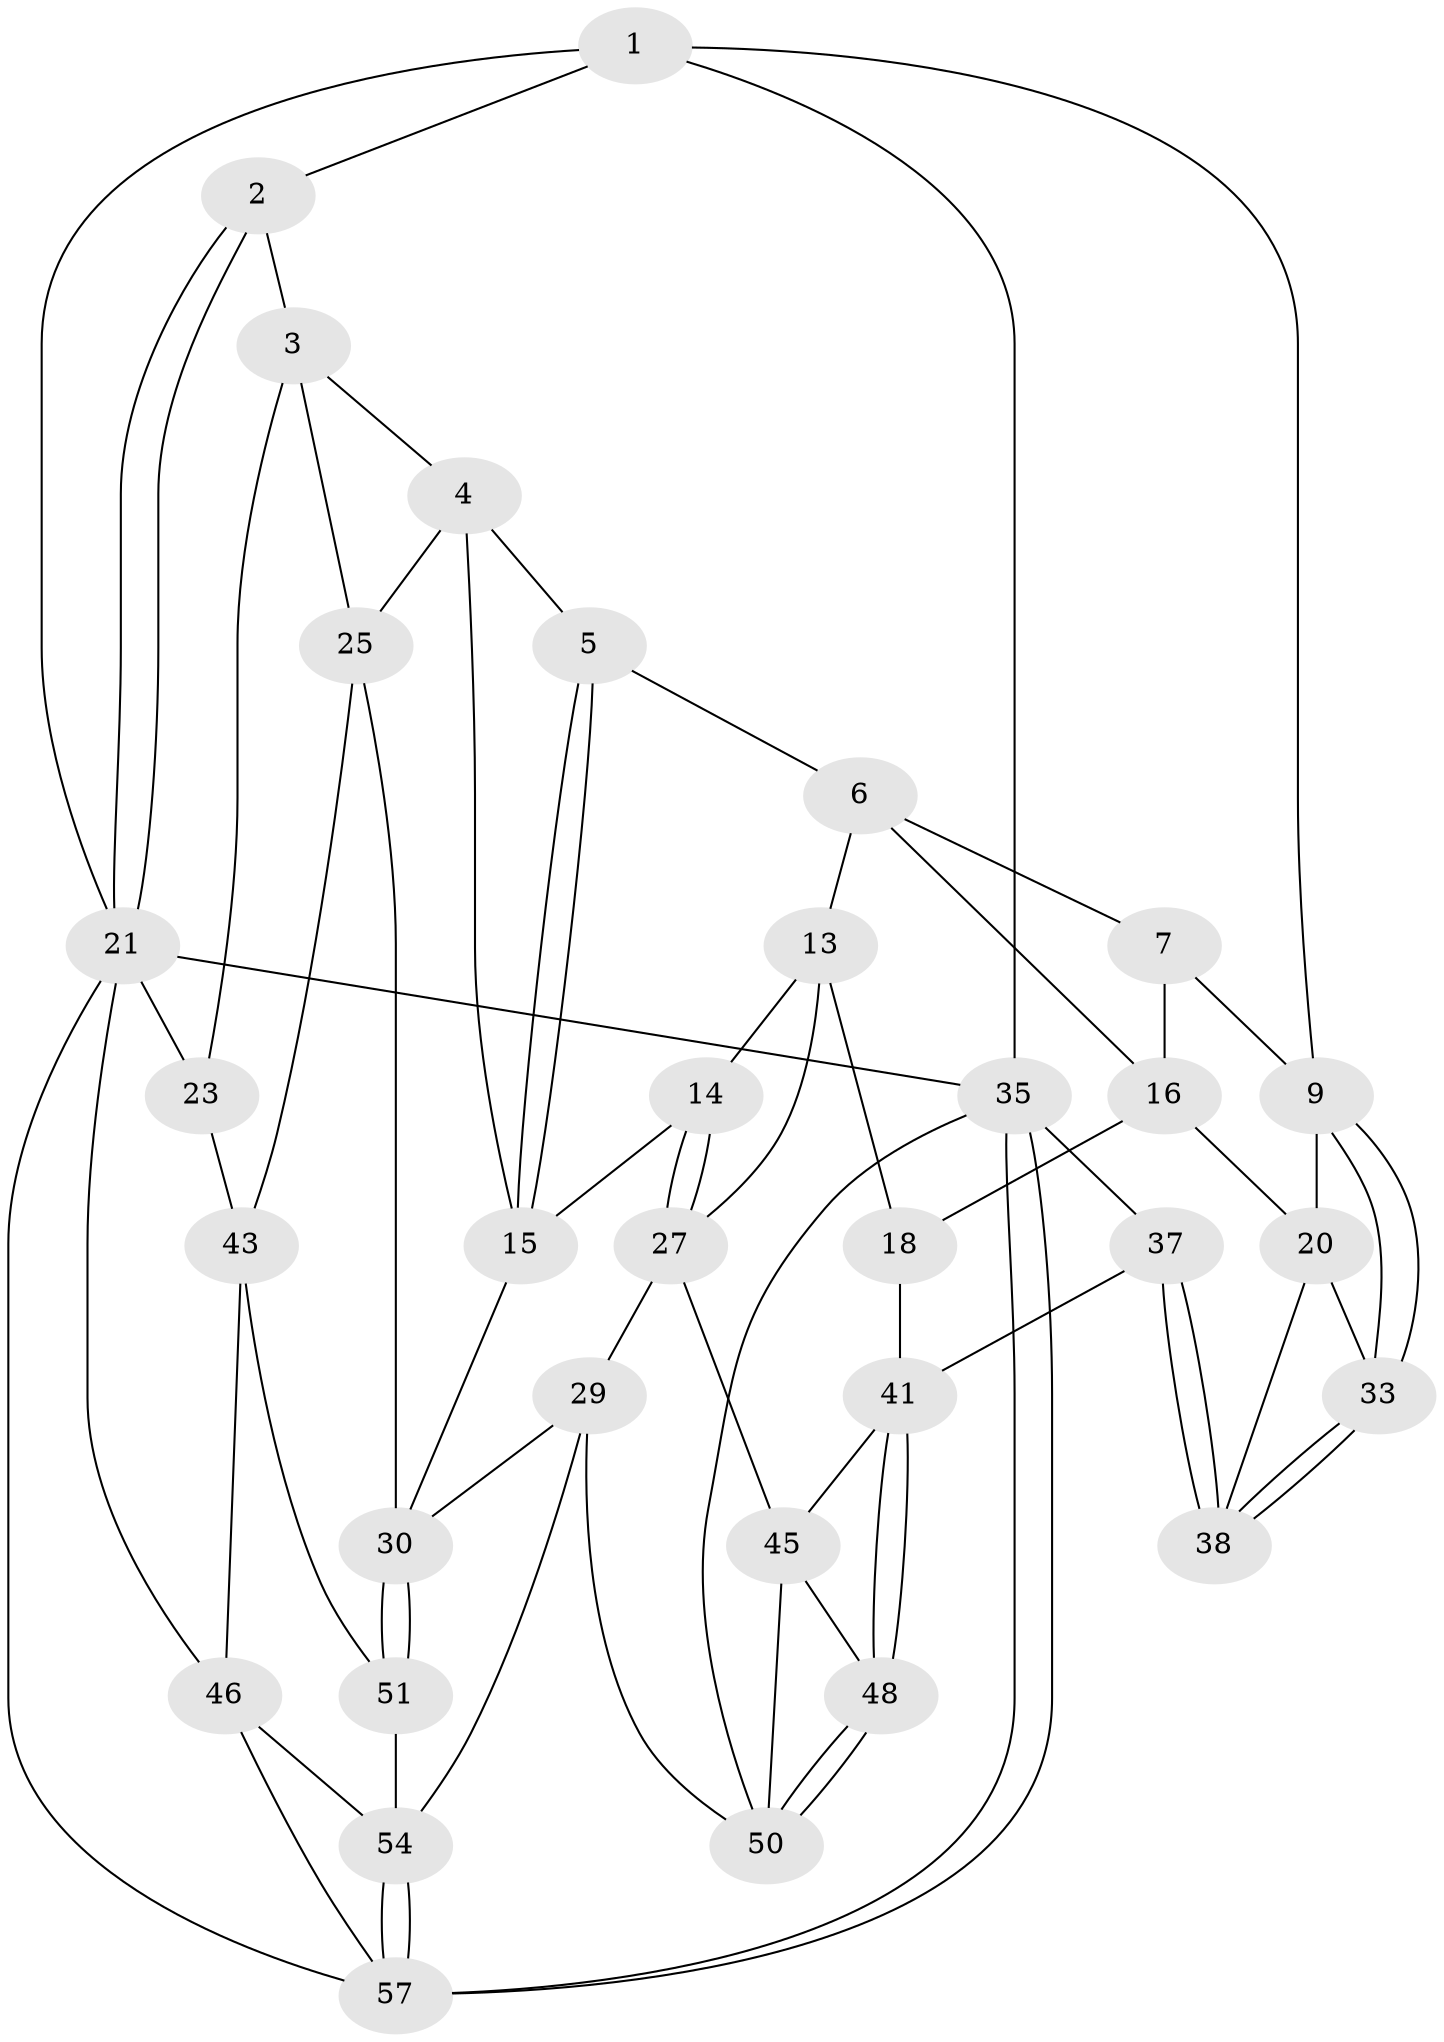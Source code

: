 // original degree distribution, {3: 0.034482758620689655, 4: 0.20689655172413793, 5: 0.5862068965517241, 6: 0.1724137931034483}
// Generated by graph-tools (version 1.1) at 2025/11/02/27/25 16:11:58]
// undirected, 33 vertices, 73 edges
graph export_dot {
graph [start="1"]
  node [color=gray90,style=filled];
  1 [pos="+0.7004926954800853+0",super="+8"];
  2 [pos="+0.003125648203110139+0"];
  3 [pos="+0.04763012898475052+0",super="+22"];
  4 [pos="+0.17305395555680023+0",super="+24"];
  5 [pos="+0.5157355822602081+0.11920080356701289"];
  6 [pos="+0.6002630000532432+0.10757365542233849",super="+12"];
  7 [pos="+0.653747755251684+0.037077442847945605",super="+11"];
  9 [pos="+1+0",super="+10"];
  13 [pos="+0.620787678300397+0.2488598390964852",super="+19"];
  14 [pos="+0.46909446009426553+0.33551024735611945"];
  15 [pos="+0.4585228982313442+0.3298636580322441",super="+26"];
  16 [pos="+0.6992745753180375+0.21798121065729648",super="+17"];
  18 [pos="+0.7502453797563506+0.41447107526896676"];
  20 [pos="+0.8121054239019121+0.3599514846759731",super="+34"];
  21 [pos="+0+0",super="+47"];
  23 [pos="+0+0.3387668178046716"];
  25 [pos="+0.11232469794986302+0.40511327000683883",super="+32"];
  27 [pos="+0.49417803833484886+0.3732303531147296",super="+28"];
  29 [pos="+0.4912994755121943+0.5903726063633847",super="+53"];
  30 [pos="+0.4541925598867265+0.6144850747947471",super="+31"];
  33 [pos="+1+0.0048703665706898375"];
  35 [pos="+1+1",super="+36"];
  37 [pos="+1+0.8702909632334247",super="+40"];
  38 [pos="+1+0.4624370001550348",super="+39"];
  41 [pos="+0.79497539285107+0.5374545007522482",super="+42"];
  43 [pos="+0.16228016959775124+0.5396151359263937",super="+44"];
  45 [pos="+0.5704111436019788+0.5675951872128454",super="+49"];
  46 [pos="+0+0.8123208317284032",super="+56"];
  48 [pos="+0.8165527326575895+0.6450378627595835"];
  50 [pos="+1+0.870604260371005",super="+52"];
  51 [pos="+0.3867385292443524+0.6903562122872967"];
  54 [pos="+0.515543796133472+0.9944805052828953",super="+55"];
  57 [pos="+0.5176055502819322+1",super="+58"];
  1 -- 2;
  1 -- 35;
  1 -- 21;
  1 -- 9;
  2 -- 3;
  2 -- 21;
  2 -- 21;
  3 -- 4;
  3 -- 25;
  3 -- 23;
  4 -- 5;
  4 -- 25;
  4 -- 15;
  5 -- 6;
  5 -- 15;
  5 -- 15;
  6 -- 7;
  6 -- 16;
  6 -- 13;
  7 -- 16;
  7 -- 9;
  9 -- 33;
  9 -- 33;
  9 -- 20;
  13 -- 14;
  13 -- 18;
  13 -- 27;
  14 -- 15;
  14 -- 27;
  14 -- 27;
  15 -- 30;
  16 -- 18;
  16 -- 20;
  18 -- 41;
  20 -- 33;
  20 -- 38;
  21 -- 23;
  21 -- 35;
  21 -- 46;
  21 -- 57;
  23 -- 43;
  25 -- 43;
  25 -- 30;
  27 -- 29;
  27 -- 45;
  29 -- 30;
  29 -- 54;
  29 -- 50;
  30 -- 51;
  30 -- 51;
  33 -- 38;
  33 -- 38;
  35 -- 57;
  35 -- 57;
  35 -- 50;
  35 -- 37;
  37 -- 38 [weight=2];
  37 -- 38;
  37 -- 41;
  41 -- 48;
  41 -- 48;
  41 -- 45;
  43 -- 51;
  43 -- 46;
  45 -- 48;
  45 -- 50;
  46 -- 54;
  46 -- 57;
  48 -- 50;
  48 -- 50;
  51 -- 54;
  54 -- 57;
  54 -- 57;
}
